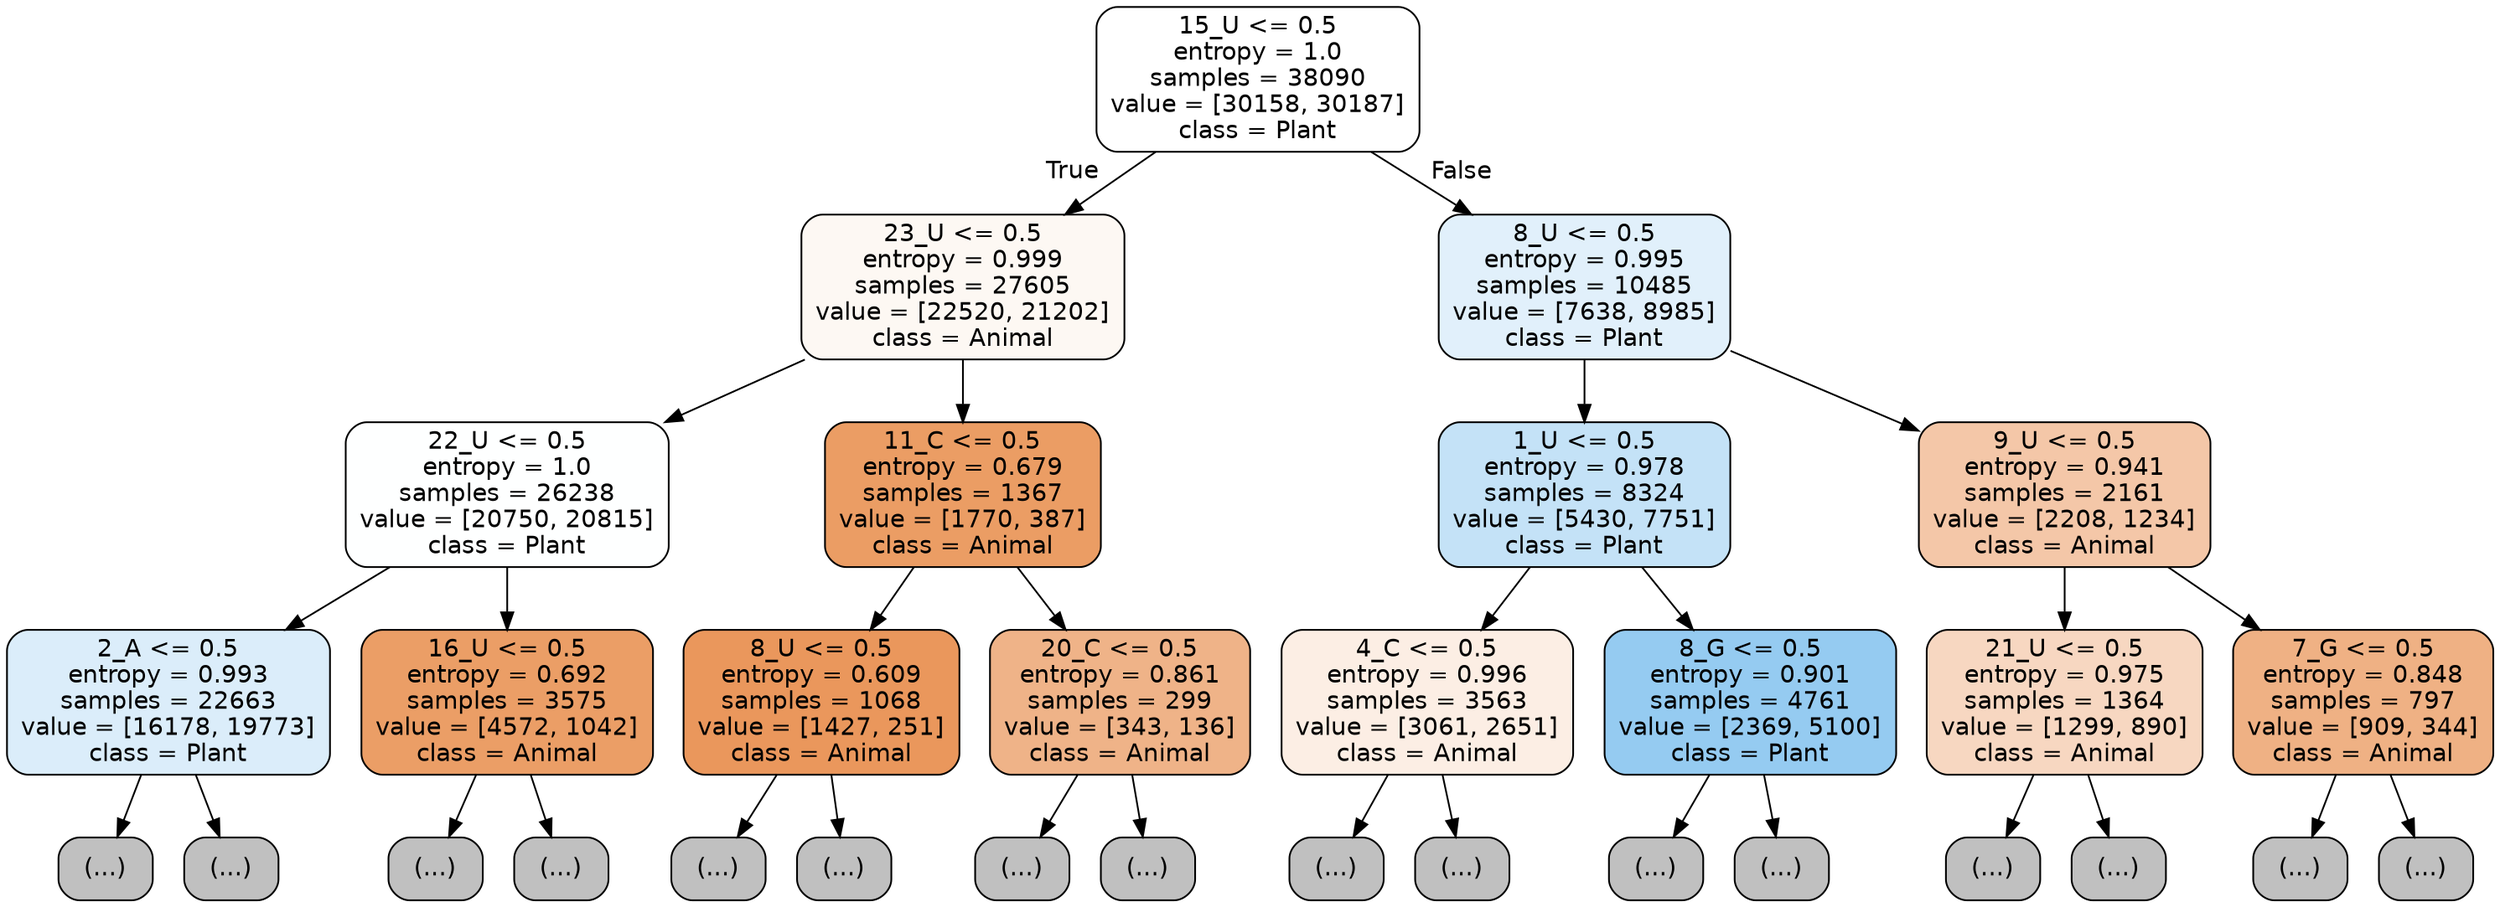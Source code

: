 digraph Tree {
node [shape=box, style="filled, rounded", color="black", fontname="helvetica"] ;
edge [fontname="helvetica"] ;
0 [label="15_U <= 0.5\nentropy = 1.0\nsamples = 38090\nvalue = [30158, 30187]\nclass = Plant", fillcolor="#ffffff"] ;
1 [label="23_U <= 0.5\nentropy = 0.999\nsamples = 27605\nvalue = [22520, 21202]\nclass = Animal", fillcolor="#fdf8f3"] ;
0 -> 1 [labeldistance=2.5, labelangle=45, headlabel="True"] ;
2 [label="22_U <= 0.5\nentropy = 1.0\nsamples = 26238\nvalue = [20750, 20815]\nclass = Plant", fillcolor="#feffff"] ;
1 -> 2 ;
3 [label="2_A <= 0.5\nentropy = 0.993\nsamples = 22663\nvalue = [16178, 19773]\nclass = Plant", fillcolor="#dbedfa"] ;
2 -> 3 ;
4 [label="(...)", fillcolor="#C0C0C0"] ;
3 -> 4 ;
7963 [label="(...)", fillcolor="#C0C0C0"] ;
3 -> 7963 ;
10422 [label="16_U <= 0.5\nentropy = 0.692\nsamples = 3575\nvalue = [4572, 1042]\nclass = Animal", fillcolor="#eb9e66"] ;
2 -> 10422 ;
10423 [label="(...)", fillcolor="#C0C0C0"] ;
10422 -> 10423 ;
11282 [label="(...)", fillcolor="#C0C0C0"] ;
10422 -> 11282 ;
11671 [label="11_C <= 0.5\nentropy = 0.679\nsamples = 1367\nvalue = [1770, 387]\nclass = Animal", fillcolor="#eb9d64"] ;
1 -> 11671 ;
11672 [label="8_U <= 0.5\nentropy = 0.609\nsamples = 1068\nvalue = [1427, 251]\nclass = Animal", fillcolor="#ea975c"] ;
11671 -> 11672 ;
11673 [label="(...)", fillcolor="#C0C0C0"] ;
11672 -> 11673 ;
12002 [label="(...)", fillcolor="#C0C0C0"] ;
11672 -> 12002 ;
12119 [label="20_C <= 0.5\nentropy = 0.861\nsamples = 299\nvalue = [343, 136]\nclass = Animal", fillcolor="#efb388"] ;
11671 -> 12119 ;
12120 [label="(...)", fillcolor="#C0C0C0"] ;
12119 -> 12120 ;
12241 [label="(...)", fillcolor="#C0C0C0"] ;
12119 -> 12241 ;
12272 [label="8_U <= 0.5\nentropy = 0.995\nsamples = 10485\nvalue = [7638, 8985]\nclass = Plant", fillcolor="#e1f0fb"] ;
0 -> 12272 [labeldistance=2.5, labelangle=-45, headlabel="False"] ;
12273 [label="1_U <= 0.5\nentropy = 0.978\nsamples = 8324\nvalue = [5430, 7751]\nclass = Plant", fillcolor="#c4e2f7"] ;
12272 -> 12273 ;
12274 [label="4_C <= 0.5\nentropy = 0.996\nsamples = 3563\nvalue = [3061, 2651]\nclass = Animal", fillcolor="#fceee4"] ;
12273 -> 12274 ;
12275 [label="(...)", fillcolor="#C0C0C0"] ;
12274 -> 12275 ;
13640 [label="(...)", fillcolor="#C0C0C0"] ;
12274 -> 13640 ;
13999 [label="8_G <= 0.5\nentropy = 0.901\nsamples = 4761\nvalue = [2369, 5100]\nclass = Plant", fillcolor="#95cbf1"] ;
12273 -> 13999 ;
14000 [label="(...)", fillcolor="#C0C0C0"] ;
13999 -> 14000 ;
14925 [label="(...)", fillcolor="#C0C0C0"] ;
13999 -> 14925 ;
15518 [label="9_U <= 0.5\nentropy = 0.941\nsamples = 2161\nvalue = [2208, 1234]\nclass = Animal", fillcolor="#f4c7a8"] ;
12272 -> 15518 ;
15519 [label="21_U <= 0.5\nentropy = 0.975\nsamples = 1364\nvalue = [1299, 890]\nclass = Animal", fillcolor="#f7d7c1"] ;
15518 -> 15519 ;
15520 [label="(...)", fillcolor="#C0C0C0"] ;
15519 -> 15520 ;
16143 [label="(...)", fillcolor="#C0C0C0"] ;
15519 -> 16143 ;
16332 [label="7_G <= 0.5\nentropy = 0.848\nsamples = 797\nvalue = [909, 344]\nclass = Animal", fillcolor="#efb184"] ;
15518 -> 16332 ;
16333 [label="(...)", fillcolor="#C0C0C0"] ;
16332 -> 16333 ;
16618 [label="(...)", fillcolor="#C0C0C0"] ;
16332 -> 16618 ;
}